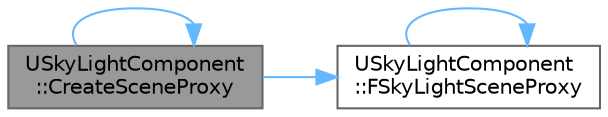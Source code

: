 digraph "USkyLightComponent::CreateSceneProxy"
{
 // INTERACTIVE_SVG=YES
 // LATEX_PDF_SIZE
  bgcolor="transparent";
  edge [fontname=Helvetica,fontsize=10,labelfontname=Helvetica,labelfontsize=10];
  node [fontname=Helvetica,fontsize=10,shape=box,height=0.2,width=0.4];
  rankdir="LR";
  Node1 [id="Node000001",label="USkyLightComponent\l::CreateSceneProxy",height=0.2,width=0.4,color="gray40", fillcolor="grey60", style="filled", fontcolor="black",tooltip=" "];
  Node1 -> Node1 [id="edge1_Node000001_Node000001",color="steelblue1",style="solid",tooltip=" "];
  Node1 -> Node2 [id="edge2_Node000001_Node000002",color="steelblue1",style="solid",tooltip=" "];
  Node2 [id="Node000002",label="USkyLightComponent\l::FSkyLightSceneProxy",height=0.2,width=0.4,color="grey40", fillcolor="white", style="filled",URL="$d5/d39/classUSkyLightComponent.html#ac3832746567ab437d8aeb6756310ec12",tooltip=" "];
  Node2 -> Node2 [id="edge3_Node000002_Node000002",color="steelblue1",style="solid",tooltip=" "];
}

